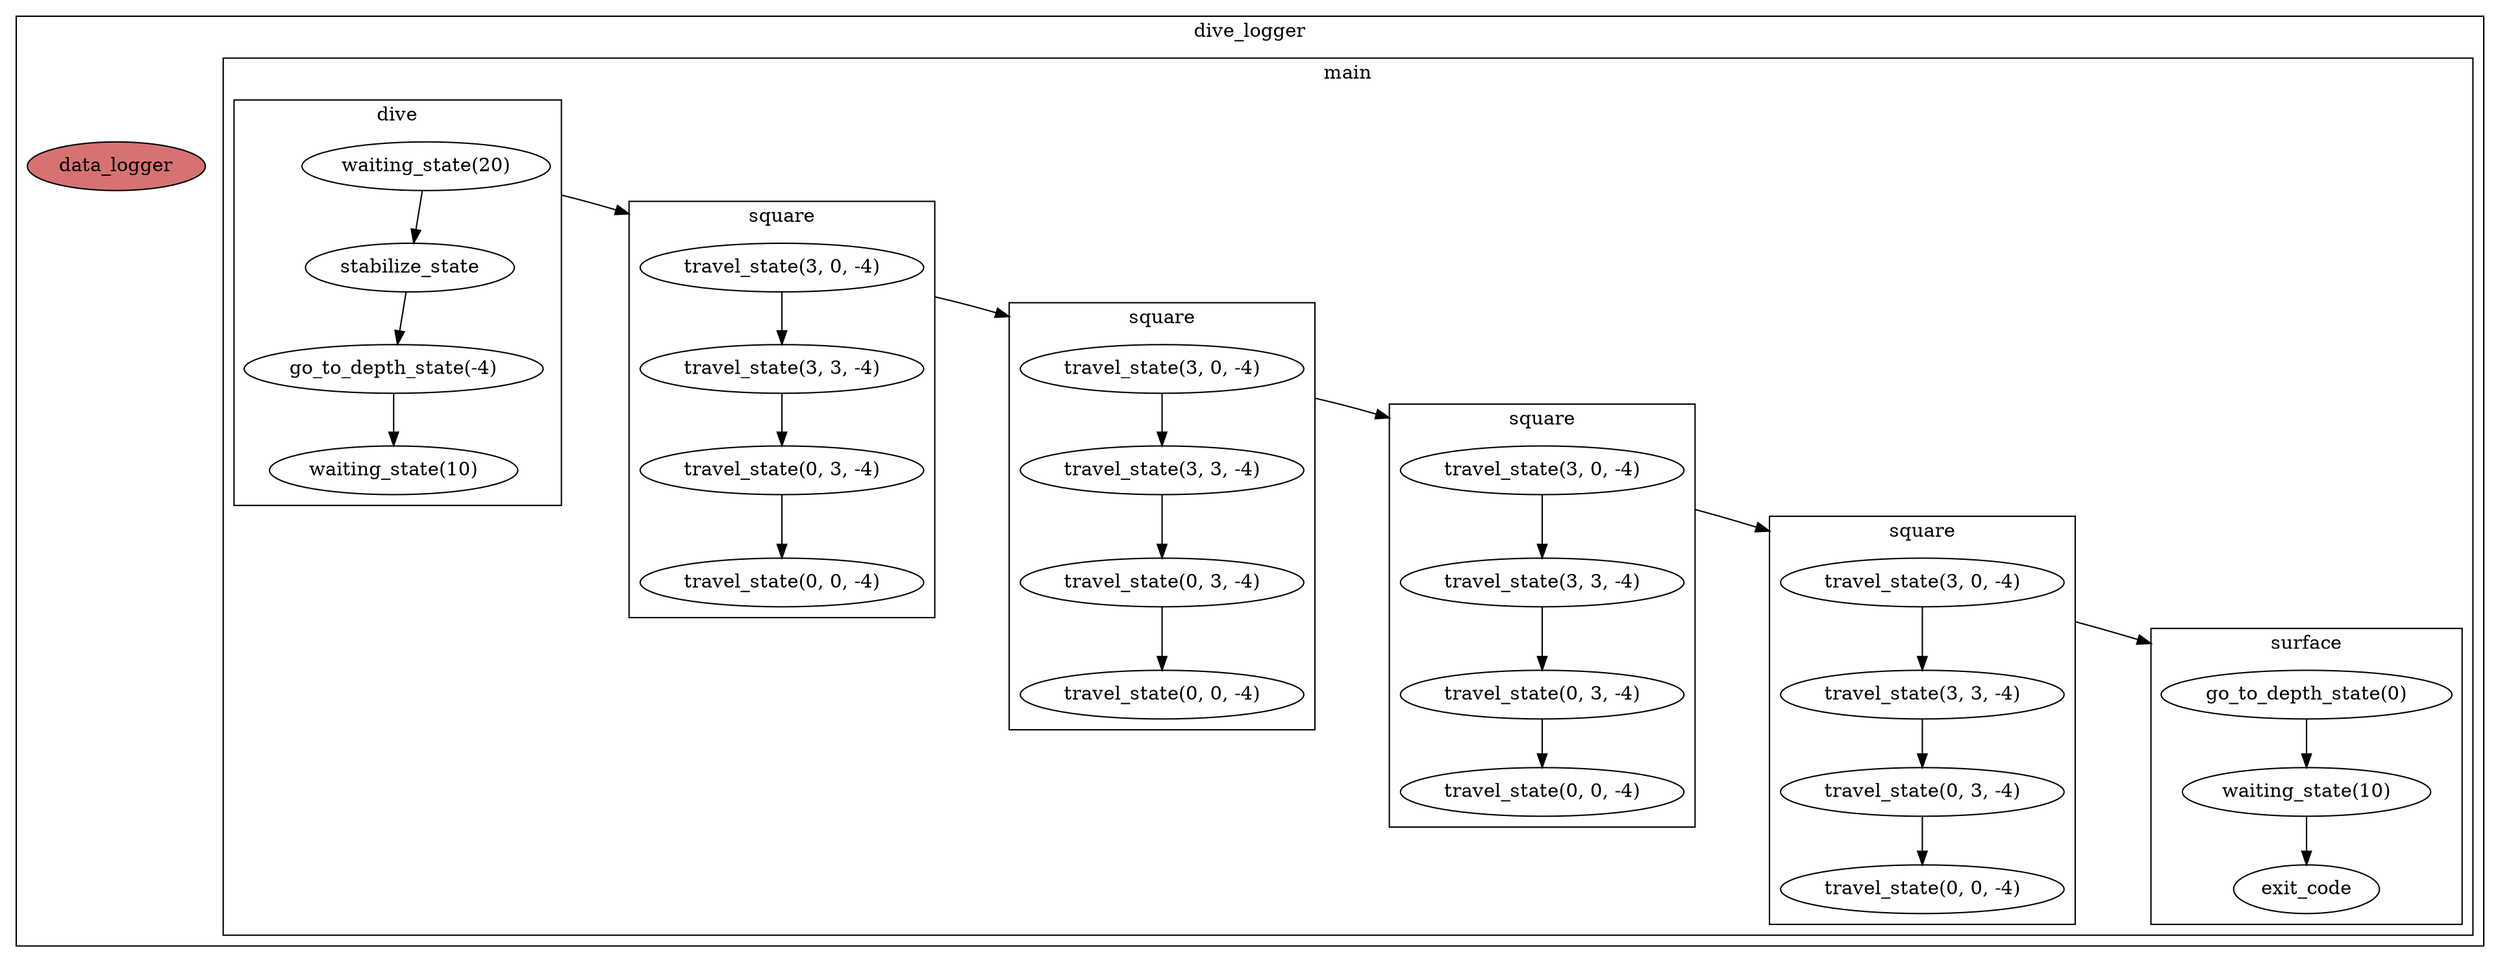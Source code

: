 // Flowchart
digraph dive_logger {
	subgraph cluster_01 {
		node [fillcolor=white style=filled]
		label=dive_logger
		subgraph cluster_12 {
			node [fillcolor=white style=filled]
			label=main
			subgraph cluster_23 {
				node [fillcolor=white style=filled]
				label=dive
				dive34 [label="waiting_state(20)"]
				dive35 [label=stabilize_state]
				dive36 [label="go_to_depth_state(-4)"]
				dive37 [label="waiting_state(10)"]
				dive34 -> dive35
				dive35 -> dive36
				dive36 -> dive37
			}
			subgraph cluster_28 {
				node [fillcolor=white style=filled]
				label=square
				square39 [label="travel_state(3, 0, -4)"]
				square310 [label="travel_state(3, 3, -4)"]
				square311 [label="travel_state(0, 3, -4)"]
				square312 [label="travel_state(0, 0, -4)"]
				square39 -> square310
				square310 -> square311
				square311 -> square312
			}
			subgraph cluster_213 {
				node [fillcolor=white style=filled]
				label=square
				square314 [label="travel_state(3, 0, -4)"]
				square315 [label="travel_state(3, 3, -4)"]
				square316 [label="travel_state(0, 3, -4)"]
				square317 [label="travel_state(0, 0, -4)"]
				square314 -> square315
				square315 -> square316
				square316 -> square317
			}
			subgraph cluster_218 {
				node [fillcolor=white style=filled]
				label=square
				square319 [label="travel_state(3, 0, -4)"]
				square320 [label="travel_state(3, 3, -4)"]
				square321 [label="travel_state(0, 3, -4)"]
				square322 [label="travel_state(0, 0, -4)"]
				square319 -> square320
				square320 -> square321
				square321 -> square322
			}
			subgraph cluster_223 {
				node [fillcolor=white style=filled]
				label=square
				square324 [label="travel_state(3, 0, -4)"]
				square325 [label="travel_state(3, 3, -4)"]
				square326 [label="travel_state(0, 3, -4)"]
				square327 [label="travel_state(0, 0, -4)"]
				square324 -> square325
				square325 -> square326
				square326 -> square327
			}
			subgraph cluster_228 {
				node [fillcolor=white style=filled]
				label=surface
				surface329 [label="go_to_depth_state(0)"]
				surface330 [label="waiting_state(10)"]
				surface331 [label=exit_code]
				surface329 -> surface330
				surface330 -> surface331
			}
			dive34 -> square39 [lhead=cluster_28 ltail=cluster_23]
			square39 -> square314 [lhead=cluster_213 ltail=cluster_28]
			square314 -> square319 [lhead=cluster_218 ltail=cluster_213]
			square319 -> square324 [lhead=cluster_223 ltail=cluster_218]
			square324 -> surface329 [lhead=cluster_228 ltail=cluster_223]
		}
		node [fillcolor="#d67272" style=filled]
		dive_logger132 [label=data_logger]
		node [fillcolor=white style=filled]
	}
	graph [compound=True nodesep=1]
}
